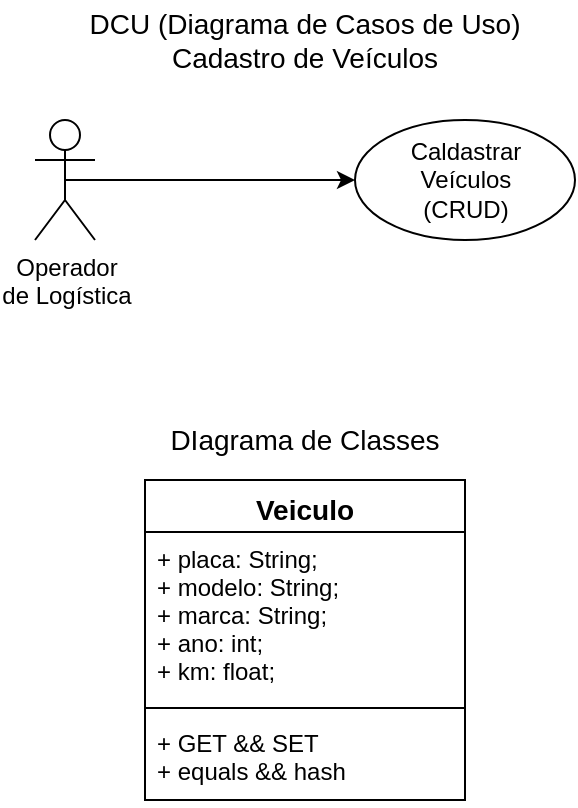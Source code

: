 <mxfile version="13.6.0" type="device"><diagram id="zqDSOBzMt-DjUmENpw1B" name="Page-1"><mxGraphModel dx="868" dy="401" grid="1" gridSize="10" guides="1" tooltips="1" connect="1" arrows="1" fold="1" page="1" pageScale="1" pageWidth="827" pageHeight="1169" math="0" shadow="0"><root><mxCell id="0"/><mxCell id="1" parent="0"/><mxCell id="ixpHUzJtVk6JHrcL4Wvo-4" style="edgeStyle=orthogonalEdgeStyle;rounded=0;orthogonalLoop=1;jettySize=auto;html=1;exitX=0.5;exitY=0.5;exitDx=0;exitDy=0;exitPerimeter=0;entryX=0;entryY=0.5;entryDx=0;entryDy=0;" edge="1" parent="1" source="ixpHUzJtVk6JHrcL4Wvo-2" target="ixpHUzJtVk6JHrcL4Wvo-3"><mxGeometry relative="1" as="geometry"/></mxCell><mxCell id="ixpHUzJtVk6JHrcL4Wvo-2" value="Operador&lt;br&gt;de Logística" style="shape=umlActor;verticalLabelPosition=bottom;verticalAlign=top;html=1;outlineConnect=0;" vertex="1" parent="1"><mxGeometry x="285.5" y="110" width="30" height="60" as="geometry"/></mxCell><mxCell id="ixpHUzJtVk6JHrcL4Wvo-3" value="Caldastrar&lt;br&gt;Veículos&lt;br&gt;(CRUD)" style="ellipse;whiteSpace=wrap;html=1;" vertex="1" parent="1"><mxGeometry x="445.5" y="110" width="110" height="60" as="geometry"/></mxCell><mxCell id="ixpHUzJtVk6JHrcL4Wvo-5" value="DCU (Diagrama de Casos de Uso)&lt;br style=&quot;font-size: 14px;&quot;&gt;Cadastro de Veículos" style="text;html=1;strokeColor=none;fillColor=none;align=center;verticalAlign=middle;whiteSpace=wrap;rounded=0;fontSize=14;" vertex="1" parent="1"><mxGeometry x="300" y="50" width="241" height="40" as="geometry"/></mxCell><mxCell id="ixpHUzJtVk6JHrcL4Wvo-6" value="DIagrama de Classes" style="text;html=1;strokeColor=none;fillColor=none;align=center;verticalAlign=middle;whiteSpace=wrap;rounded=0;fontSize=14;" vertex="1" parent="1"><mxGeometry x="300" y="250" width="241" height="40" as="geometry"/></mxCell><mxCell id="ixpHUzJtVk6JHrcL4Wvo-8" value="Veiculo" style="swimlane;fontStyle=1;align=center;verticalAlign=top;childLayout=stackLayout;horizontal=1;startSize=26;horizontalStack=0;resizeParent=1;resizeParentMax=0;resizeLast=0;collapsible=1;marginBottom=0;fontSize=14;" vertex="1" parent="1"><mxGeometry x="340.5" y="290" width="160" height="160" as="geometry"/></mxCell><mxCell id="ixpHUzJtVk6JHrcL4Wvo-9" value="+ placa: String;&#10;+ modelo: String;&#10;+ marca: String;&#10;+ ano: int;&#10;+ km: float;" style="text;strokeColor=none;fillColor=none;align=left;verticalAlign=top;spacingLeft=4;spacingRight=4;overflow=hidden;rotatable=0;points=[[0,0.5],[1,0.5]];portConstraint=eastwest;" vertex="1" parent="ixpHUzJtVk6JHrcL4Wvo-8"><mxGeometry y="26" width="160" height="84" as="geometry"/></mxCell><mxCell id="ixpHUzJtVk6JHrcL4Wvo-10" value="" style="line;strokeWidth=1;fillColor=none;align=left;verticalAlign=middle;spacingTop=-1;spacingLeft=3;spacingRight=3;rotatable=0;labelPosition=right;points=[];portConstraint=eastwest;" vertex="1" parent="ixpHUzJtVk6JHrcL4Wvo-8"><mxGeometry y="110" width="160" height="8" as="geometry"/></mxCell><mxCell id="ixpHUzJtVk6JHrcL4Wvo-11" value="+ GET &amp;&amp; SET&#10;+ equals &amp;&amp; hash" style="text;strokeColor=none;fillColor=none;align=left;verticalAlign=top;spacingLeft=4;spacingRight=4;overflow=hidden;rotatable=0;points=[[0,0.5],[1,0.5]];portConstraint=eastwest;" vertex="1" parent="ixpHUzJtVk6JHrcL4Wvo-8"><mxGeometry y="118" width="160" height="42" as="geometry"/></mxCell></root></mxGraphModel></diagram></mxfile>
